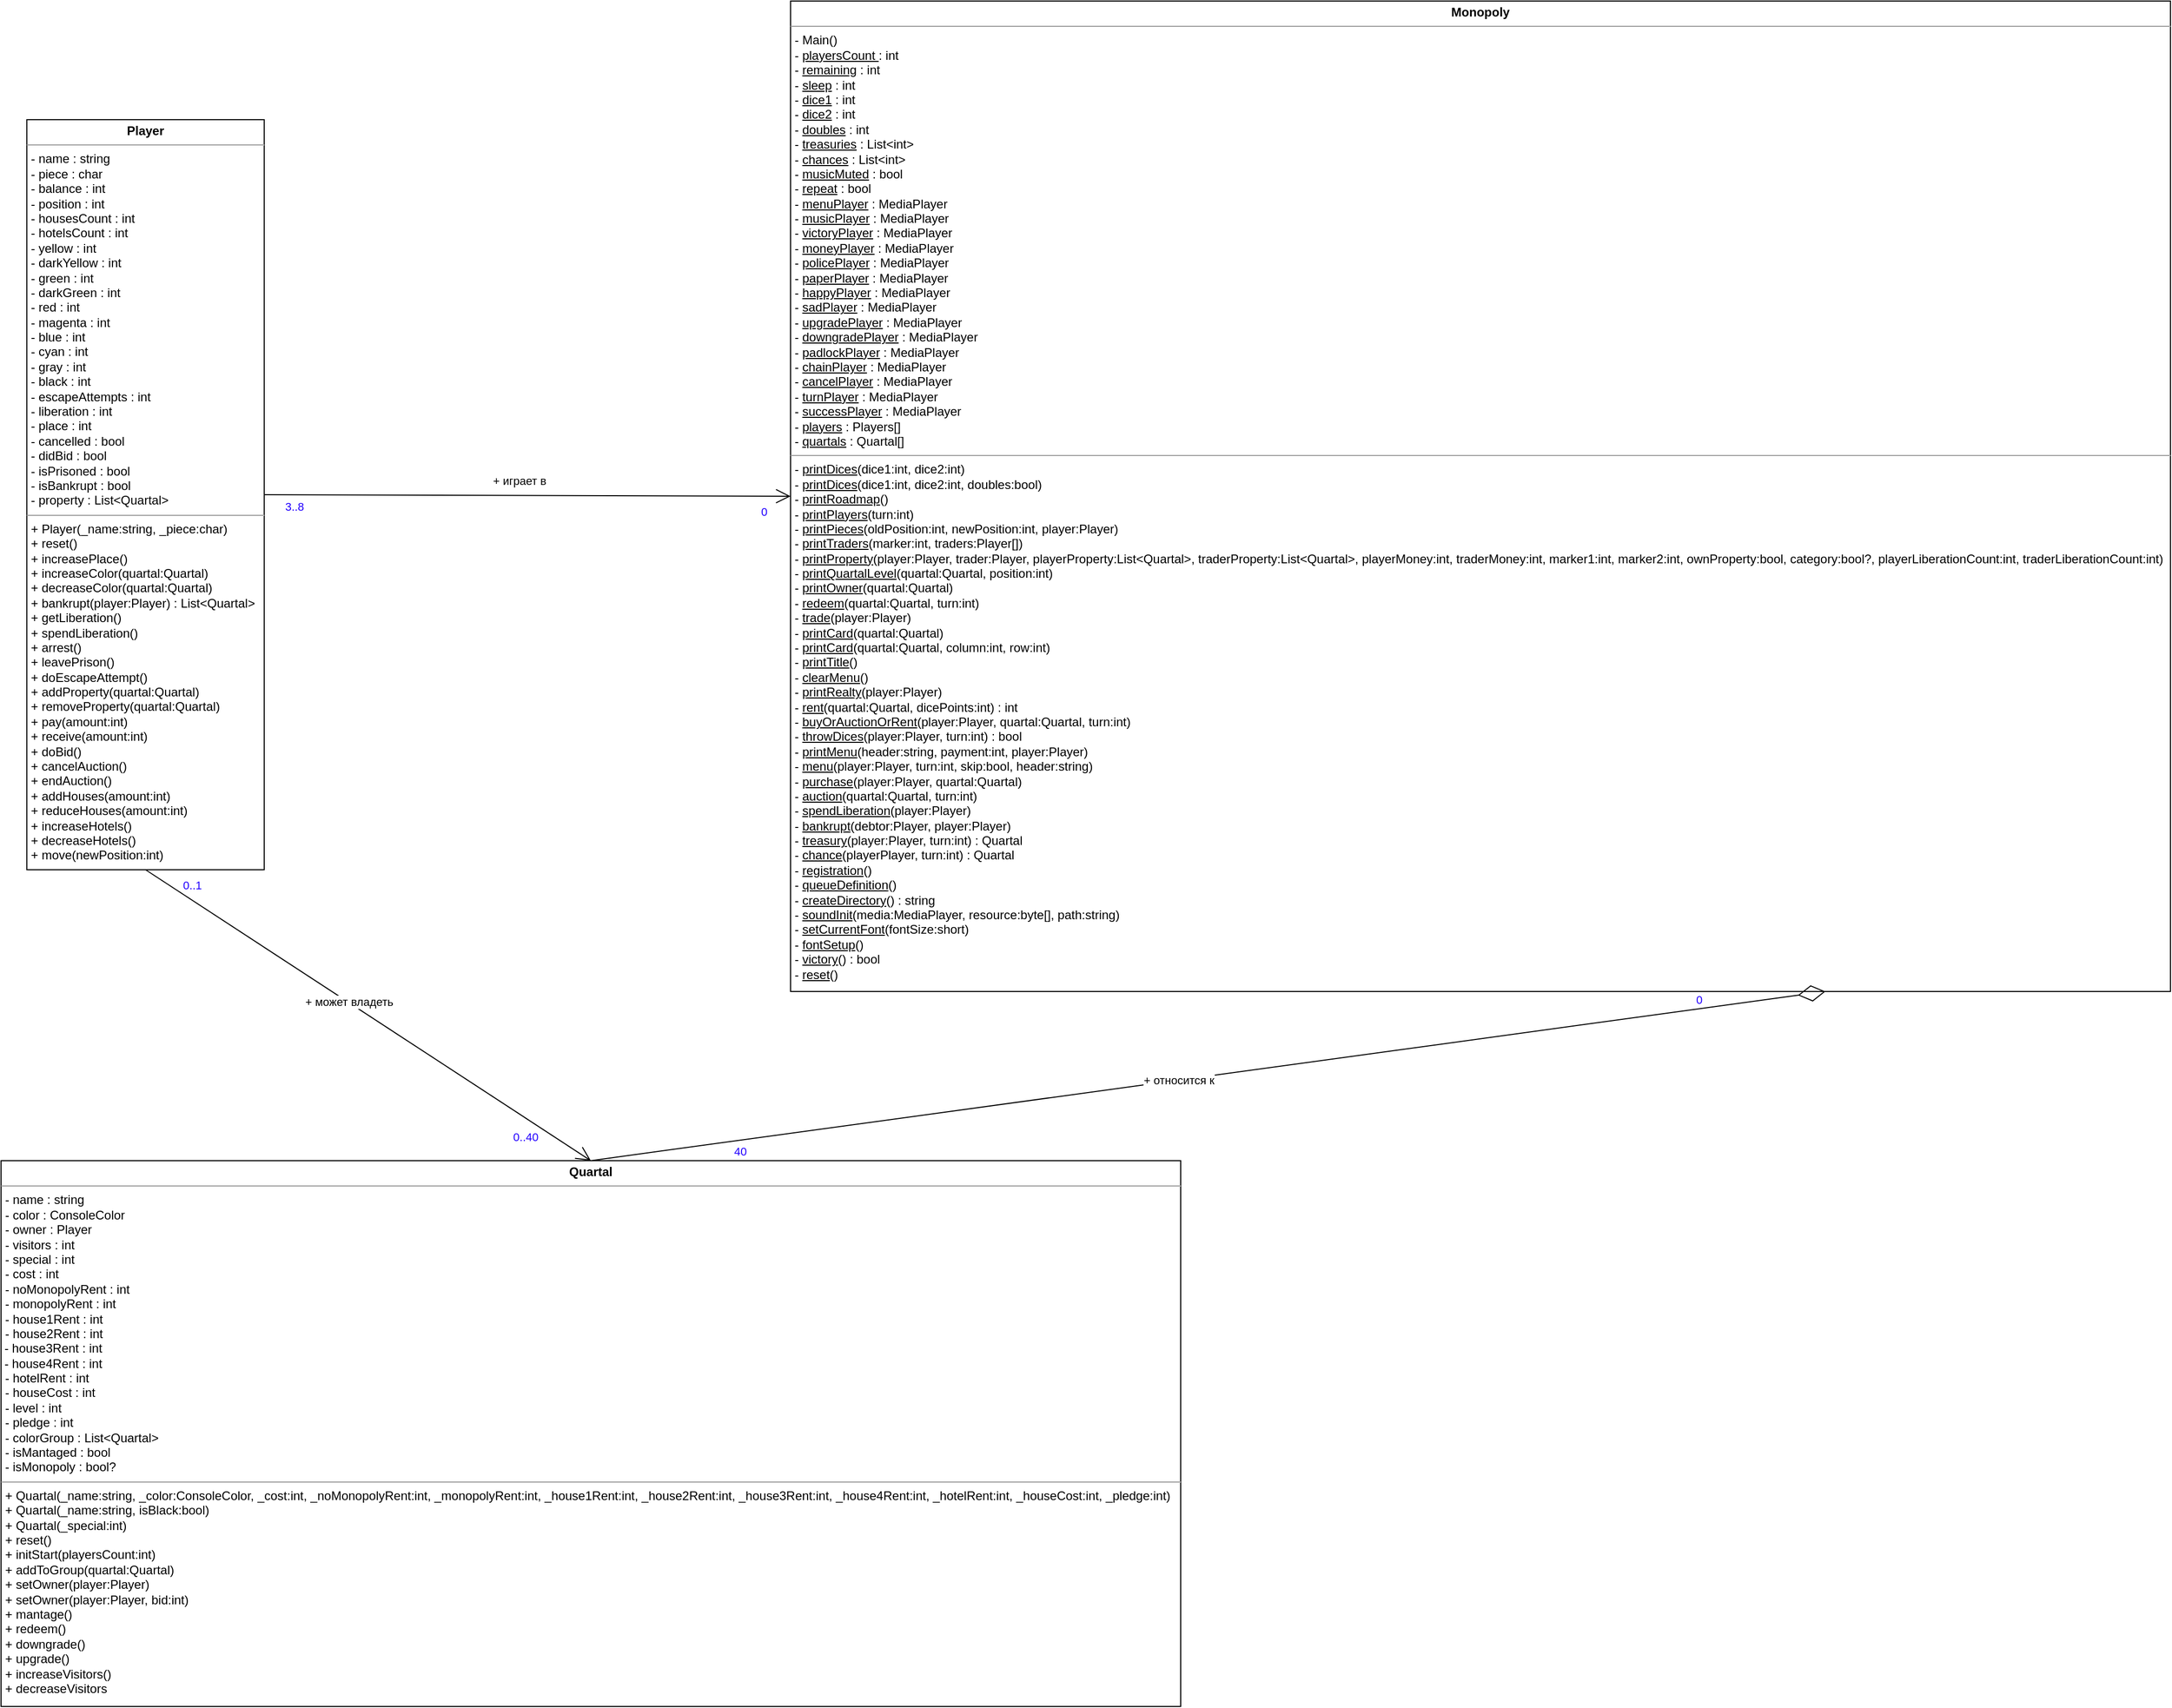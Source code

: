 <mxfile version="21.5.0" type="github">
  <diagram name="Страница 1" id="AzADRY1ogufCtkanLcJf">
    <mxGraphModel dx="1579" dy="2239" grid="1" gridSize="1" guides="1" tooltips="1" connect="1" arrows="1" fold="1" page="1" pageScale="1" pageWidth="827" pageHeight="1169" math="0" shadow="0">
      <root>
        <mxCell id="0" />
        <mxCell id="1" parent="0" />
        <mxCell id="sJJvbcnyhf13Xg15UqRg-31" value="&lt;p style=&quot;margin:0px;margin-top:4px;text-align:center;&quot;&gt;&lt;b&gt;Player&lt;/b&gt;&lt;br&gt;&lt;/p&gt;&lt;hr size=&quot;1&quot;&gt;&lt;p style=&quot;margin:0px;margin-left:4px;&quot;&gt;- name : string&lt;br&gt;&lt;/p&gt;&lt;p style=&quot;margin:0px;margin-left:4px;&quot;&gt;- piece : char&lt;br&gt;&lt;/p&gt;&lt;p style=&quot;margin:0px;margin-left:4px;&quot;&gt;- balance : int&lt;br&gt;&lt;/p&gt;&lt;p style=&quot;margin:0px;margin-left:4px;&quot;&gt;- position : int&lt;br&gt;&lt;/p&gt;&lt;p style=&quot;margin:0px;margin-left:4px;&quot;&gt;- housesCount : int&lt;br&gt;&lt;/p&gt;&lt;p style=&quot;margin:0px;margin-left:4px;&quot;&gt;- hotelsCount : int&lt;br&gt;&lt;/p&gt;&lt;p style=&quot;margin:0px;margin-left:4px;&quot;&gt;- yellow : int&lt;br&gt;&lt;/p&gt;&lt;p style=&quot;margin:0px;margin-left:4px;&quot;&gt;- darkYellow : int&lt;br&gt;&lt;/p&gt;&lt;p style=&quot;margin:0px;margin-left:4px;&quot;&gt;- green : int&lt;br&gt;&lt;/p&gt;&lt;p style=&quot;margin:0px;margin-left:4px;&quot;&gt;- darkGreen : int&lt;br&gt;&lt;/p&gt;&lt;p style=&quot;margin:0px;margin-left:4px;&quot;&gt;- red : int&lt;br&gt;&lt;/p&gt;&lt;p style=&quot;margin:0px;margin-left:4px;&quot;&gt;- magenta : int&lt;br&gt;&lt;/p&gt;&lt;p style=&quot;margin:0px;margin-left:4px;&quot;&gt;- blue : int&lt;br&gt;&lt;/p&gt;&lt;p style=&quot;margin:0px;margin-left:4px;&quot;&gt;- cyan : int&lt;br&gt;&lt;/p&gt;&lt;p style=&quot;margin:0px;margin-left:4px;&quot;&gt;- gray : int&lt;br&gt;&lt;/p&gt;&lt;p style=&quot;margin:0px;margin-left:4px;&quot;&gt;- black : int&lt;br&gt;&lt;/p&gt;&lt;p style=&quot;margin:0px;margin-left:4px;&quot;&gt;- escapeAttempts : int&lt;br&gt;&lt;/p&gt;&lt;p style=&quot;margin:0px;margin-left:4px;&quot;&gt;- liberation : int&lt;br&gt;&lt;/p&gt;&lt;p style=&quot;margin:0px;margin-left:4px;&quot;&gt;- place : int&lt;br&gt;&lt;/p&gt;&lt;p style=&quot;margin:0px;margin-left:4px;&quot;&gt;- cancelled : bool&lt;br&gt;&lt;/p&gt;&lt;p style=&quot;margin:0px;margin-left:4px;&quot;&gt;- didBid : bool&lt;br&gt;&lt;/p&gt;&lt;p style=&quot;margin:0px;margin-left:4px;&quot;&gt;- isPrisoned : bool&lt;br&gt;&lt;/p&gt;&lt;p style=&quot;margin:0px;margin-left:4px;&quot;&gt;- isBankrupt : bool&lt;br&gt;&lt;/p&gt;&lt;p style=&quot;margin:0px;margin-left:4px;&quot;&gt;- property : List&amp;lt;Quartal&amp;gt;&lt;br&gt;&lt;/p&gt;&lt;hr size=&quot;1&quot;&gt;&lt;p style=&quot;margin:0px;margin-left:4px;&quot;&gt;+ Player(_name:string, _piece:char)&lt;/p&gt;&lt;p style=&quot;margin:0px;margin-left:4px;&quot;&gt;+ reset()&lt;/p&gt;&lt;p style=&quot;margin:0px;margin-left:4px;&quot;&gt;+ increasePlace()&lt;/p&gt;&lt;p style=&quot;margin:0px;margin-left:4px;&quot;&gt;+ increaseColor(quartal:Quartal)&lt;/p&gt;&lt;p style=&quot;margin:0px;margin-left:4px;&quot;&gt;+ decreaseColor(quartal:Quartal)&lt;br&gt;&lt;/p&gt;&lt;p style=&quot;margin:0px;margin-left:4px;&quot;&gt;+ bankrupt(player:Player) : List&amp;lt;Quartal&amp;gt;&lt;/p&gt;&lt;p style=&quot;margin:0px;margin-left:4px;&quot;&gt;+ getLiberation()&lt;/p&gt;&lt;p style=&quot;margin:0px;margin-left:4px;&quot;&gt;+ spendLiberation()&lt;/p&gt;&lt;p style=&quot;margin:0px;margin-left:4px;&quot;&gt;+ arrest()&lt;/p&gt;&lt;p style=&quot;margin:0px;margin-left:4px;&quot;&gt;+ leavePrison()&lt;/p&gt;&lt;p style=&quot;margin:0px;margin-left:4px;&quot;&gt;+ doEscapeAttempt()&lt;/p&gt;&lt;p style=&quot;margin:0px;margin-left:4px;&quot;&gt;+ addProperty(quartal:Quartal)&lt;/p&gt;&lt;p style=&quot;margin:0px;margin-left:4px;&quot;&gt;+ removeProperty(quartal:Quartal)&lt;/p&gt;&lt;p style=&quot;margin:0px;margin-left:4px;&quot;&gt;+ pay(amount:int)&lt;/p&gt;&lt;p style=&quot;margin:0px;margin-left:4px;&quot;&gt;+ receive(amount:int)&lt;/p&gt;&lt;p style=&quot;margin:0px;margin-left:4px;&quot;&gt;+ doBid()&lt;/p&gt;&lt;p style=&quot;margin:0px;margin-left:4px;&quot;&gt;+ cancelAuction()&lt;/p&gt;&lt;p style=&quot;margin:0px;margin-left:4px;&quot;&gt;+ endAuction()&lt;/p&gt;&lt;p style=&quot;margin:0px;margin-left:4px;&quot;&gt;+ addHouses(amount:int)&lt;/p&gt;&lt;p style=&quot;margin:0px;margin-left:4px;&quot;&gt;+ reduceHouses(amount:int)&lt;/p&gt;&lt;p style=&quot;margin:0px;margin-left:4px;&quot;&gt;+ increaseHotels()&lt;/p&gt;&lt;p style=&quot;margin:0px;margin-left:4px;&quot;&gt;+ decreaseHotels()&lt;/p&gt;&lt;p style=&quot;margin:0px;margin-left:4px;&quot;&gt;+ move(newPosition:int)&lt;/p&gt;" style="verticalAlign=top;align=left;overflow=fill;fontSize=12;fontFamily=Helvetica;html=1;whiteSpace=wrap;" vertex="1" parent="1">
          <mxGeometry x="699" y="-59" width="230" height="727" as="geometry" />
        </mxCell>
        <mxCell id="sJJvbcnyhf13Xg15UqRg-32" value="&lt;p style=&quot;margin:0px;margin-top:4px;text-align:center;&quot;&gt;&lt;b&gt;Quartal&lt;/b&gt;&lt;/p&gt;&lt;hr size=&quot;1&quot;&gt;&lt;p style=&quot;margin:0px;margin-left:4px;&quot;&gt;- name : string&lt;/p&gt;&lt;p style=&quot;margin:0px;margin-left:4px;&quot;&gt;- color : ConsoleColor&lt;/p&gt;&lt;p style=&quot;margin:0px;margin-left:4px;&quot;&gt;- owner : Player&lt;/p&gt;&lt;p style=&quot;margin:0px;margin-left:4px;&quot;&gt;- visitors : int&lt;/p&gt;&lt;p style=&quot;margin:0px;margin-left:4px;&quot;&gt;- special : int&lt;/p&gt;&lt;p style=&quot;margin:0px;margin-left:4px;&quot;&gt;- cost : int&lt;/p&gt;&lt;p style=&quot;margin:0px;margin-left:4px;&quot;&gt;- noMonopolyRent : int&lt;/p&gt;&lt;p style=&quot;margin:0px;margin-left:4px;&quot;&gt;- monopolyRent : int&lt;/p&gt;&lt;p style=&quot;margin:0px;margin-left:4px;&quot;&gt;- house1Rent : int&lt;/p&gt;&lt;p style=&quot;margin:0px;margin-left:4px;&quot;&gt;- house2Rent : int&lt;br&gt;&lt;/p&gt;&amp;nbsp;- house3Rent : int&lt;br&gt;&amp;nbsp;- house4Rent : int&lt;br&gt;&lt;p style=&quot;margin:0px;margin-left:4px;&quot;&gt;- hotelRent : int&lt;br&gt;&lt;/p&gt;&lt;p style=&quot;margin:0px;margin-left:4px;&quot;&gt;- houseCost : int&lt;/p&gt;&lt;p style=&quot;margin:0px;margin-left:4px;&quot;&gt;- level : int&lt;/p&gt;&lt;p style=&quot;margin:0px;margin-left:4px;&quot;&gt;- pledge : int&lt;/p&gt;&lt;p style=&quot;margin:0px;margin-left:4px;&quot;&gt;- colorGroup : List&amp;lt;Quartal&amp;gt;&lt;/p&gt;&lt;p style=&quot;margin:0px;margin-left:4px;&quot;&gt;- isMantaged : bool&lt;/p&gt;&lt;p style=&quot;margin:0px;margin-left:4px;&quot;&gt;- isMonopoly : bool?&lt;/p&gt;&lt;hr size=&quot;1&quot;&gt;&lt;p style=&quot;margin:0px;margin-left:4px;&quot;&gt;+ Quartal(_name:string, _color:ConsoleColor, _cost:int, _noMonopolyRent:int, _monopolyRent:int, _house1Rent:int, _house2Rent:int, _house3Rent:int, _house4Rent:int, _hotelRent:int, _houseCost:int, _pledge:int)&lt;/p&gt;&lt;p style=&quot;margin:0px;margin-left:4px;&quot;&gt;+ Quartal(_name:string, isBlack:bool)&lt;/p&gt;&lt;p style=&quot;margin:0px;margin-left:4px;&quot;&gt;+ Quartal(_special:int)&lt;/p&gt;&lt;p style=&quot;margin:0px;margin-left:4px;&quot;&gt;+ reset()&lt;/p&gt;&lt;p style=&quot;margin:0px;margin-left:4px;&quot;&gt;+ initStart(playersCount:int)&lt;/p&gt;&lt;p style=&quot;margin:0px;margin-left:4px;&quot;&gt;+ addToGroup(quartal:Quartal)&lt;/p&gt;&lt;p style=&quot;margin:0px;margin-left:4px;&quot;&gt;+ setOwner(player:Player)&lt;/p&gt;&lt;p style=&quot;margin:0px;margin-left:4px;&quot;&gt;+ setOwner(player:Player, bid:int)&lt;/p&gt;&lt;p style=&quot;margin:0px;margin-left:4px;&quot;&gt;+ mantage()&lt;/p&gt;&lt;p style=&quot;margin:0px;margin-left:4px;&quot;&gt;+ redeem()&lt;/p&gt;&lt;p style=&quot;margin:0px;margin-left:4px;&quot;&gt;+ downgrade()&lt;/p&gt;&lt;p style=&quot;margin:0px;margin-left:4px;&quot;&gt;+ upgrade()&lt;/p&gt;&lt;p style=&quot;margin:0px;margin-left:4px;&quot;&gt;+ increaseVisitors()&lt;/p&gt;&lt;p style=&quot;margin:0px;margin-left:4px;&quot;&gt;+ decreaseVisitors&lt;/p&gt;" style="verticalAlign=top;align=left;overflow=fill;fontSize=12;fontFamily=Helvetica;html=1;whiteSpace=wrap;" vertex="1" parent="1">
          <mxGeometry x="674" y="950" width="1143" height="529" as="geometry" />
        </mxCell>
        <mxCell id="sJJvbcnyhf13Xg15UqRg-33" value="&lt;p style=&quot;margin:0px;margin-top:4px;text-align:center;&quot;&gt;&lt;b&gt;Monopoly&lt;/b&gt;&lt;/p&gt;&lt;hr size=&quot;1&quot;&gt;&lt;p style=&quot;margin:0px;margin-left:4px;&quot;&gt;- Main()&lt;br&gt;&lt;/p&gt;&lt;p style=&quot;margin:0px;margin-left:4px;&quot;&gt;- &lt;u&gt;playersCount&amp;nbsp;&lt;/u&gt;: int&lt;/p&gt;&lt;p style=&quot;margin:0px;margin-left:4px;&quot;&gt;- &lt;u&gt;remaining&lt;/u&gt;&amp;nbsp;: int&lt;/p&gt;&lt;p style=&quot;margin:0px;margin-left:4px;&quot;&gt;- &lt;u&gt;sleep&lt;/u&gt; : int&lt;/p&gt;&lt;p style=&quot;margin:0px;margin-left:4px;&quot;&gt;- &lt;u&gt;dice1&lt;/u&gt; : int&lt;/p&gt;&lt;p style=&quot;margin:0px;margin-left:4px;&quot;&gt;- &lt;u&gt;dice2&lt;/u&gt; : int&lt;/p&gt;&lt;p style=&quot;margin:0px;margin-left:4px;&quot;&gt;- &lt;u&gt;doubles&lt;/u&gt; : int&lt;/p&gt;&lt;p style=&quot;margin:0px;margin-left:4px;&quot;&gt;- &lt;u&gt;treasuries&lt;/u&gt; : List&amp;lt;int&amp;gt;&lt;/p&gt;&lt;p style=&quot;margin:0px;margin-left:4px;&quot;&gt;- &lt;u&gt;chances&lt;/u&gt; : List&amp;lt;int&amp;gt;&lt;/p&gt;&lt;p style=&quot;margin:0px;margin-left:4px;&quot;&gt;- &lt;u&gt;musicMuted&lt;/u&gt; : bool&lt;/p&gt;&lt;p style=&quot;margin:0px;margin-left:4px;&quot;&gt;- &lt;u&gt;repeat&lt;/u&gt; : bool&lt;/p&gt;&lt;p style=&quot;margin:0px;margin-left:4px;&quot;&gt;- &lt;u&gt;menuPlayer&lt;/u&gt;&amp;nbsp;: MediaPlayer&lt;/p&gt;&lt;p style=&quot;margin:0px;margin-left:4px;&quot;&gt;- &lt;u&gt;musicPlayer&lt;/u&gt; : MediaPlayer&lt;br&gt;&lt;/p&gt;&lt;p style=&quot;margin:0px;margin-left:4px;&quot;&gt;- &lt;u&gt;victoryPlayer&lt;/u&gt; : MediaPlayer&lt;br&gt;&lt;/p&gt;&lt;p style=&quot;margin:0px;margin-left:4px;&quot;&gt;- &lt;u&gt;moneyPlayer&lt;/u&gt; : MediaPlayer&lt;br&gt;&lt;/p&gt;&lt;p style=&quot;margin:0px;margin-left:4px;&quot;&gt;- &lt;u&gt;policePlayer&lt;/u&gt; : MediaPlayer&lt;br&gt;&lt;/p&gt;&lt;p style=&quot;margin:0px;margin-left:4px;&quot;&gt;- &lt;u&gt;paperPlayer&lt;/u&gt; : MediaPlayer&lt;br&gt;&lt;/p&gt;&lt;p style=&quot;margin:0px;margin-left:4px;&quot;&gt;- &lt;u&gt;happyPlayer&lt;/u&gt; : MediaPlayer&lt;br&gt;&lt;/p&gt;&lt;p style=&quot;margin:0px;margin-left:4px;&quot;&gt;- &lt;u&gt;sadPlayer&lt;/u&gt; : MediaPlayer&lt;br&gt;&lt;/p&gt;&lt;p style=&quot;margin:0px;margin-left:4px;&quot;&gt;- &lt;u&gt;upgradePlayer&lt;/u&gt; : MediaPlayer&lt;br&gt;&lt;/p&gt;&lt;p style=&quot;margin:0px;margin-left:4px;&quot;&gt;- &lt;u&gt;downgradePlayer&lt;/u&gt; : MediaPlayer&lt;br&gt;&lt;/p&gt;&lt;p style=&quot;margin:0px;margin-left:4px;&quot;&gt;- &lt;u&gt;padlockPlayer&lt;/u&gt; : MediaPlayer&lt;br&gt;&lt;/p&gt;&lt;p style=&quot;margin:0px;margin-left:4px;&quot;&gt;- &lt;u&gt;chainPlayer&lt;/u&gt; : MediaPlayer&lt;br&gt;&lt;/p&gt;&lt;p style=&quot;margin:0px;margin-left:4px;&quot;&gt;- &lt;u&gt;cancelPlayer&lt;/u&gt; : MediaPlayer&lt;br&gt;&lt;/p&gt;&lt;p style=&quot;margin:0px;margin-left:4px;&quot;&gt;- &lt;u&gt;turnPlayer&lt;/u&gt; : MediaPlayer&lt;br&gt;&lt;/p&gt;&lt;p style=&quot;margin:0px;margin-left:4px;&quot;&gt;- &lt;u&gt;successPlayer&lt;/u&gt; : MediaPlayer&lt;br&gt;&lt;/p&gt;&lt;p style=&quot;margin:0px;margin-left:4px;&quot;&gt;- &lt;u&gt;players&lt;/u&gt; : Players[]&lt;/p&gt;&lt;p style=&quot;margin:0px;margin-left:4px;&quot;&gt;- &lt;u&gt;quartals&lt;/u&gt; : Quartal[]&lt;/p&gt;&lt;hr size=&quot;1&quot;&gt;&lt;p style=&quot;margin:0px;margin-left:4px;&quot;&gt;- &lt;u&gt;printDices&lt;/u&gt;(dice1:int, dice2:int)&lt;/p&gt;&lt;p style=&quot;margin:0px;margin-left:4px;&quot;&gt;- &lt;u&gt;printDices&lt;/u&gt;(dice1:int, dice2:int, doubles:bool)&lt;/p&gt;&lt;p style=&quot;margin:0px;margin-left:4px;&quot;&gt;- &lt;u&gt;printRoadmap&lt;/u&gt;()&lt;/p&gt;&lt;p style=&quot;margin:0px;margin-left:4px;&quot;&gt;- &lt;u&gt;printPlayers&lt;/u&gt;(turn:int)&lt;/p&gt;&lt;p style=&quot;margin:0px;margin-left:4px;&quot;&gt;- &lt;u&gt;printPieces&lt;/u&gt;(oldPosition:int, newPosition:int, player:Player)&lt;/p&gt;&lt;p style=&quot;margin:0px;margin-left:4px;&quot;&gt;- &lt;u&gt;printTraders&lt;/u&gt;(marker:int, traders:Player[])&lt;/p&gt;&lt;p style=&quot;margin:0px;margin-left:4px;&quot;&gt;- &lt;u&gt;printProperty&lt;/u&gt;(player:Player, trader:Player, playerProperty:List&amp;lt;Quartal&amp;gt;, traderProperty:List&amp;lt;Quartal&amp;gt;, playerMoney:int, traderMoney:int, marker1:int, marker2:int, ownProperty:bool, category:bool?, playerLiberationCount:int, traderLiberationCount:int)&lt;/p&gt;&lt;p style=&quot;margin:0px;margin-left:4px;&quot;&gt;- &lt;u&gt;printQuartalLevel&lt;/u&gt;(quartal:Quartal, position:int)&lt;/p&gt;&lt;p style=&quot;margin:0px;margin-left:4px;&quot;&gt;- &lt;u&gt;printOwner&lt;/u&gt;(quartal:Quartal)&lt;/p&gt;&lt;p style=&quot;margin:0px;margin-left:4px;&quot;&gt;- &lt;u&gt;redeem&lt;/u&gt;(quartal:Quartal, turn:int)&lt;/p&gt;&lt;p style=&quot;margin:0px;margin-left:4px;&quot;&gt;- &lt;u&gt;trade&lt;/u&gt;(player:Player)&lt;/p&gt;&lt;p style=&quot;margin:0px;margin-left:4px;&quot;&gt;- &lt;u&gt;printCard&lt;/u&gt;(quartal:Quartal)&lt;/p&gt;&lt;p style=&quot;margin:0px;margin-left:4px;&quot;&gt;- &lt;u&gt;printCard&lt;/u&gt;(quartal:Quartal, column:int, row:int)&lt;/p&gt;&lt;p style=&quot;margin:0px;margin-left:4px;&quot;&gt;- &lt;u&gt;printTitle&lt;/u&gt;()&lt;/p&gt;&lt;p style=&quot;margin:0px;margin-left:4px;&quot;&gt;- &lt;u&gt;clearMenu&lt;/u&gt;()&lt;/p&gt;&lt;p style=&quot;margin:0px;margin-left:4px;&quot;&gt;- &lt;u&gt;printRealty&lt;/u&gt;(player:Player)&lt;/p&gt;&lt;p style=&quot;margin:0px;margin-left:4px;&quot;&gt;- &lt;u&gt;rent&lt;/u&gt;(quartal:Quartal, dicePoints:int) : int&lt;/p&gt;&lt;p style=&quot;margin:0px;margin-left:4px;&quot;&gt;- &lt;u&gt;buyOrAuctionOrRent&lt;/u&gt;(player:Player, quartal:Quartal, turn:int)&lt;/p&gt;&lt;p style=&quot;margin:0px;margin-left:4px;&quot;&gt;- &lt;u&gt;throwDices&lt;/u&gt;(player:Player, turn:int) : bool&lt;/p&gt;&lt;p style=&quot;margin:0px;margin-left:4px;&quot;&gt;- &lt;u&gt;printMenu&lt;/u&gt;(header:string, payment:int, player:Player)&lt;/p&gt;&lt;p style=&quot;margin:0px;margin-left:4px;&quot;&gt;- &lt;u&gt;menu&lt;/u&gt;(player:Player, turn:int, skip:bool, header:string)&lt;/p&gt;&lt;p style=&quot;margin:0px;margin-left:4px;&quot;&gt;- &lt;u&gt;purchase&lt;/u&gt;(player:Player, quartal:Quartal)&lt;/p&gt;&lt;p style=&quot;margin:0px;margin-left:4px;&quot;&gt;- &lt;u&gt;auction&lt;/u&gt;(quartal:Quartal, turn:int)&lt;/p&gt;&lt;p style=&quot;margin:0px;margin-left:4px;&quot;&gt;- &lt;u&gt;spendLiberation&lt;/u&gt;(player:Player)&lt;/p&gt;&lt;p style=&quot;margin:0px;margin-left:4px;&quot;&gt;- &lt;u&gt;bankrupt&lt;/u&gt;(debtor:Player, player:Player)&lt;/p&gt;&lt;p style=&quot;margin:0px;margin-left:4px;&quot;&gt;- &lt;u&gt;treasury&lt;/u&gt;(player:Player, turn:int) : Quartal&lt;/p&gt;&lt;p style=&quot;margin:0px;margin-left:4px;&quot;&gt;- &lt;u&gt;chance&lt;/u&gt;(playerPlayer, turn:int) : Quartal&lt;/p&gt;&lt;p style=&quot;margin:0px;margin-left:4px;&quot;&gt;- &lt;u&gt;registration&lt;/u&gt;()&lt;/p&gt;&lt;p style=&quot;margin:0px;margin-left:4px;&quot;&gt;- &lt;u&gt;queueDefinition&lt;/u&gt;()&lt;/p&gt;&lt;p style=&quot;margin:0px;margin-left:4px;&quot;&gt;- &lt;u&gt;createDirectory&lt;/u&gt;() : string&lt;/p&gt;&lt;p style=&quot;margin:0px;margin-left:4px;&quot;&gt;- &lt;u&gt;soundInit&lt;/u&gt;(media:MediaPlayer, resource:byte[], path:string)&lt;/p&gt;&lt;p style=&quot;margin:0px;margin-left:4px;&quot;&gt;- &lt;u&gt;setCurrentFont&lt;/u&gt;(fontSize:short)&lt;/p&gt;&lt;p style=&quot;margin:0px;margin-left:4px;&quot;&gt;- &lt;u&gt;fontSetup&lt;/u&gt;()&lt;/p&gt;&lt;p style=&quot;margin:0px;margin-left:4px;&quot;&gt;- &lt;u&gt;victory&lt;/u&gt;() : bool&lt;/p&gt;&lt;p style=&quot;margin:0px;margin-left:4px;&quot;&gt;- &lt;u&gt;reset&lt;/u&gt;()&lt;/p&gt;" style="verticalAlign=top;align=left;overflow=fill;fontSize=12;fontFamily=Helvetica;html=1;whiteSpace=wrap;" vertex="1" parent="1">
          <mxGeometry x="1439" y="-174" width="1337" height="960" as="geometry" />
        </mxCell>
        <mxCell id="sJJvbcnyhf13Xg15UqRg-37" value="" style="endArrow=open;endFill=1;endSize=12;html=1;rounded=0;exitX=1;exitY=0.5;exitDx=0;exitDy=0;entryX=0;entryY=0.5;entryDx=0;entryDy=0;" edge="1" parent="1" source="sJJvbcnyhf13Xg15UqRg-31" target="sJJvbcnyhf13Xg15UqRg-33">
          <mxGeometry width="160" relative="1" as="geometry">
            <mxPoint x="1115" y="417" as="sourcePoint" />
            <mxPoint x="1408" y="465" as="targetPoint" />
          </mxGeometry>
        </mxCell>
        <mxCell id="sJJvbcnyhf13Xg15UqRg-38" value="+ играет в" style="edgeLabel;html=1;align=center;verticalAlign=middle;resizable=0;points=[];" vertex="1" connectable="0" parent="sJJvbcnyhf13Xg15UqRg-37">
          <mxGeometry x="-0.053" y="-4" relative="1" as="geometry">
            <mxPoint x="5" y="-18" as="offset" />
          </mxGeometry>
        </mxCell>
        <mxCell id="sJJvbcnyhf13Xg15UqRg-43" value="&lt;font color=&quot;#2200ff&quot;&gt;3..8&lt;/font&gt;" style="edgeLabel;html=1;align=center;verticalAlign=middle;resizable=0;points=[];" vertex="1" connectable="0" parent="sJJvbcnyhf13Xg15UqRg-37">
          <mxGeometry x="-0.87" y="-1" relative="1" as="geometry">
            <mxPoint x="-4" y="10" as="offset" />
          </mxGeometry>
        </mxCell>
        <mxCell id="sJJvbcnyhf13Xg15UqRg-44" value="0" style="edgeLabel;html=1;align=center;verticalAlign=middle;resizable=0;points=[];fontColor=#2200FF;" vertex="1" connectable="0" parent="sJJvbcnyhf13Xg15UqRg-37">
          <mxGeometry x="0.834" relative="1" as="geometry">
            <mxPoint x="16" y="15" as="offset" />
          </mxGeometry>
        </mxCell>
        <mxCell id="sJJvbcnyhf13Xg15UqRg-39" value="" style="endArrow=diamondThin;endFill=0;endSize=24;html=1;rounded=0;exitX=0.5;exitY=0;exitDx=0;exitDy=0;entryX=0.75;entryY=1;entryDx=0;entryDy=0;" edge="1" parent="1" source="sJJvbcnyhf13Xg15UqRg-32" target="sJJvbcnyhf13Xg15UqRg-33">
          <mxGeometry width="160" relative="1" as="geometry">
            <mxPoint x="1191" y="837" as="sourcePoint" />
            <mxPoint x="1351" y="837" as="targetPoint" />
          </mxGeometry>
        </mxCell>
        <mxCell id="sJJvbcnyhf13Xg15UqRg-42" value="+ относится к" style="edgeLabel;html=1;align=center;verticalAlign=middle;resizable=0;points=[];" vertex="1" connectable="0" parent="sJJvbcnyhf13Xg15UqRg-39">
          <mxGeometry x="-0.162" y="3" relative="1" as="geometry">
            <mxPoint x="68" y="-7" as="offset" />
          </mxGeometry>
        </mxCell>
        <mxCell id="sJJvbcnyhf13Xg15UqRg-45" value="0" style="edgeLabel;html=1;align=center;verticalAlign=middle;resizable=0;points=[];fontColor=#2200FF;" vertex="1" connectable="0" parent="sJJvbcnyhf13Xg15UqRg-39">
          <mxGeometry x="0.844" y="3" relative="1" as="geometry">
            <mxPoint x="-30" y="-2" as="offset" />
          </mxGeometry>
        </mxCell>
        <mxCell id="sJJvbcnyhf13Xg15UqRg-46" value="40" style="edgeLabel;html=1;align=center;verticalAlign=middle;resizable=0;points=[];fontColor=#2200FF;" vertex="1" connectable="0" parent="sJJvbcnyhf13Xg15UqRg-39">
          <mxGeometry x="-0.866" y="-1" relative="1" as="geometry">
            <mxPoint x="64" y="1" as="offset" />
          </mxGeometry>
        </mxCell>
        <mxCell id="sJJvbcnyhf13Xg15UqRg-40" value="" style="endArrow=open;endFill=1;endSize=12;html=1;rounded=0;exitX=0.5;exitY=1;exitDx=0;exitDy=0;entryX=0.5;entryY=0;entryDx=0;entryDy=0;" edge="1" parent="1" source="sJJvbcnyhf13Xg15UqRg-31" target="sJJvbcnyhf13Xg15UqRg-32">
          <mxGeometry width="160" relative="1" as="geometry">
            <mxPoint x="1021" y="762" as="sourcePoint" />
            <mxPoint x="1181" y="762" as="targetPoint" />
          </mxGeometry>
        </mxCell>
        <mxCell id="sJJvbcnyhf13Xg15UqRg-41" value="+ может владеть" style="edgeLabel;html=1;align=center;verticalAlign=middle;resizable=0;points=[];" vertex="1" connectable="0" parent="sJJvbcnyhf13Xg15UqRg-40">
          <mxGeometry x="-0.093" y="1" relative="1" as="geometry">
            <mxPoint y="1" as="offset" />
          </mxGeometry>
        </mxCell>
        <mxCell id="sJJvbcnyhf13Xg15UqRg-47" value="&lt;font color=&quot;#2200ff&quot;&gt;0..1&lt;/font&gt;" style="edgeLabel;html=1;align=center;verticalAlign=middle;resizable=0;points=[];" vertex="1" connectable="0" parent="sJJvbcnyhf13Xg15UqRg-40">
          <mxGeometry x="-0.864" y="1" relative="1" as="geometry">
            <mxPoint x="15" y="-4" as="offset" />
          </mxGeometry>
        </mxCell>
        <mxCell id="sJJvbcnyhf13Xg15UqRg-48" value="&lt;font color=&quot;#2200ff&quot;&gt;0..40&lt;/font&gt;" style="edgeLabel;html=1;align=center;verticalAlign=middle;resizable=0;points=[];" vertex="1" connectable="0" parent="sJJvbcnyhf13Xg15UqRg-40">
          <mxGeometry x="0.62" y="-1" relative="1" as="geometry">
            <mxPoint x="19" y="30" as="offset" />
          </mxGeometry>
        </mxCell>
      </root>
    </mxGraphModel>
  </diagram>
</mxfile>

